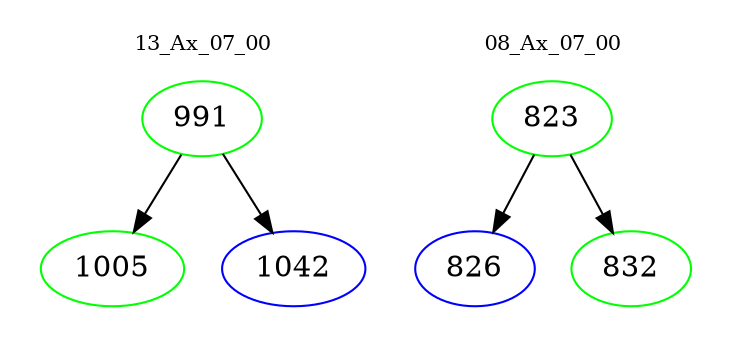 digraph{
subgraph cluster_0 {
color = white
label = "13_Ax_07_00";
fontsize=10;
T0_991 [label="991", color="green"]
T0_991 -> T0_1005 [color="black"]
T0_1005 [label="1005", color="green"]
T0_991 -> T0_1042 [color="black"]
T0_1042 [label="1042", color="blue"]
}
subgraph cluster_1 {
color = white
label = "08_Ax_07_00";
fontsize=10;
T1_823 [label="823", color="green"]
T1_823 -> T1_826 [color="black"]
T1_826 [label="826", color="blue"]
T1_823 -> T1_832 [color="black"]
T1_832 [label="832", color="green"]
}
}
